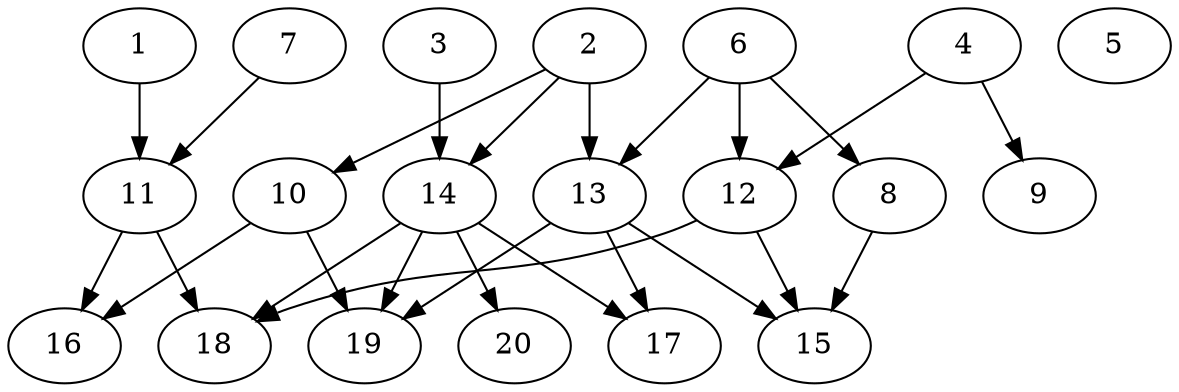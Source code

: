 // DAG automatically generated by daggen at Sat Jul 27 15:38:39 2019
// ./daggen --dot -n 20 --ccr 0.4 --fat 0.7 --regular 0.5 --density 0.4 --mindata 5242880 --maxdata 52428800 
digraph G {
  1 [size="14425600", alpha="0.03", expect_size="5770240"] 
  1 -> 11 [size ="5770240"]
  2 [size="116326400", alpha="0.13", expect_size="46530560"] 
  2 -> 10 [size ="46530560"]
  2 -> 13 [size ="46530560"]
  2 -> 14 [size ="46530560"]
  3 [size="82859520", alpha="0.09", expect_size="33143808"] 
  3 -> 14 [size ="33143808"]
  4 [size="57008640", alpha="0.01", expect_size="22803456"] 
  4 -> 9 [size ="22803456"]
  4 -> 12 [size ="22803456"]
  5 [size="97825280", alpha="0.10", expect_size="39130112"] 
  6 [size="96204800", alpha="0.00", expect_size="38481920"] 
  6 -> 8 [size ="38481920"]
  6 -> 12 [size ="38481920"]
  6 -> 13 [size ="38481920"]
  7 [size="97277440", alpha="0.02", expect_size="38910976"] 
  7 -> 11 [size ="38910976"]
  8 [size="94248960", alpha="0.19", expect_size="37699584"] 
  8 -> 15 [size ="37699584"]
  9 [size="86049280", alpha="0.09", expect_size="34419712"] 
  10 [size="31029760", alpha="0.18", expect_size="12411904"] 
  10 -> 16 [size ="12411904"]
  10 -> 19 [size ="12411904"]
  11 [size="94694400", alpha="0.16", expect_size="37877760"] 
  11 -> 16 [size ="37877760"]
  11 -> 18 [size ="37877760"]
  12 [size="113932800", alpha="0.16", expect_size="45573120"] 
  12 -> 15 [size ="45573120"]
  12 -> 18 [size ="45573120"]
  13 [size="71367680", alpha="0.14", expect_size="28547072"] 
  13 -> 15 [size ="28547072"]
  13 -> 17 [size ="28547072"]
  13 -> 19 [size ="28547072"]
  14 [size="126417920", alpha="0.10", expect_size="50567168"] 
  14 -> 17 [size ="50567168"]
  14 -> 18 [size ="50567168"]
  14 -> 19 [size ="50567168"]
  14 -> 20 [size ="50567168"]
  15 [size="130055680", alpha="0.06", expect_size="52022272"] 
  16 [size="71582720", alpha="0.12", expect_size="28633088"] 
  17 [size="72616960", alpha="0.02", expect_size="29046784"] 
  18 [size="85286400", alpha="0.15", expect_size="34114560"] 
  19 [size="81730560", alpha="0.05", expect_size="32692224"] 
  20 [size="19256320", alpha="0.04", expect_size="7702528"] 
}
